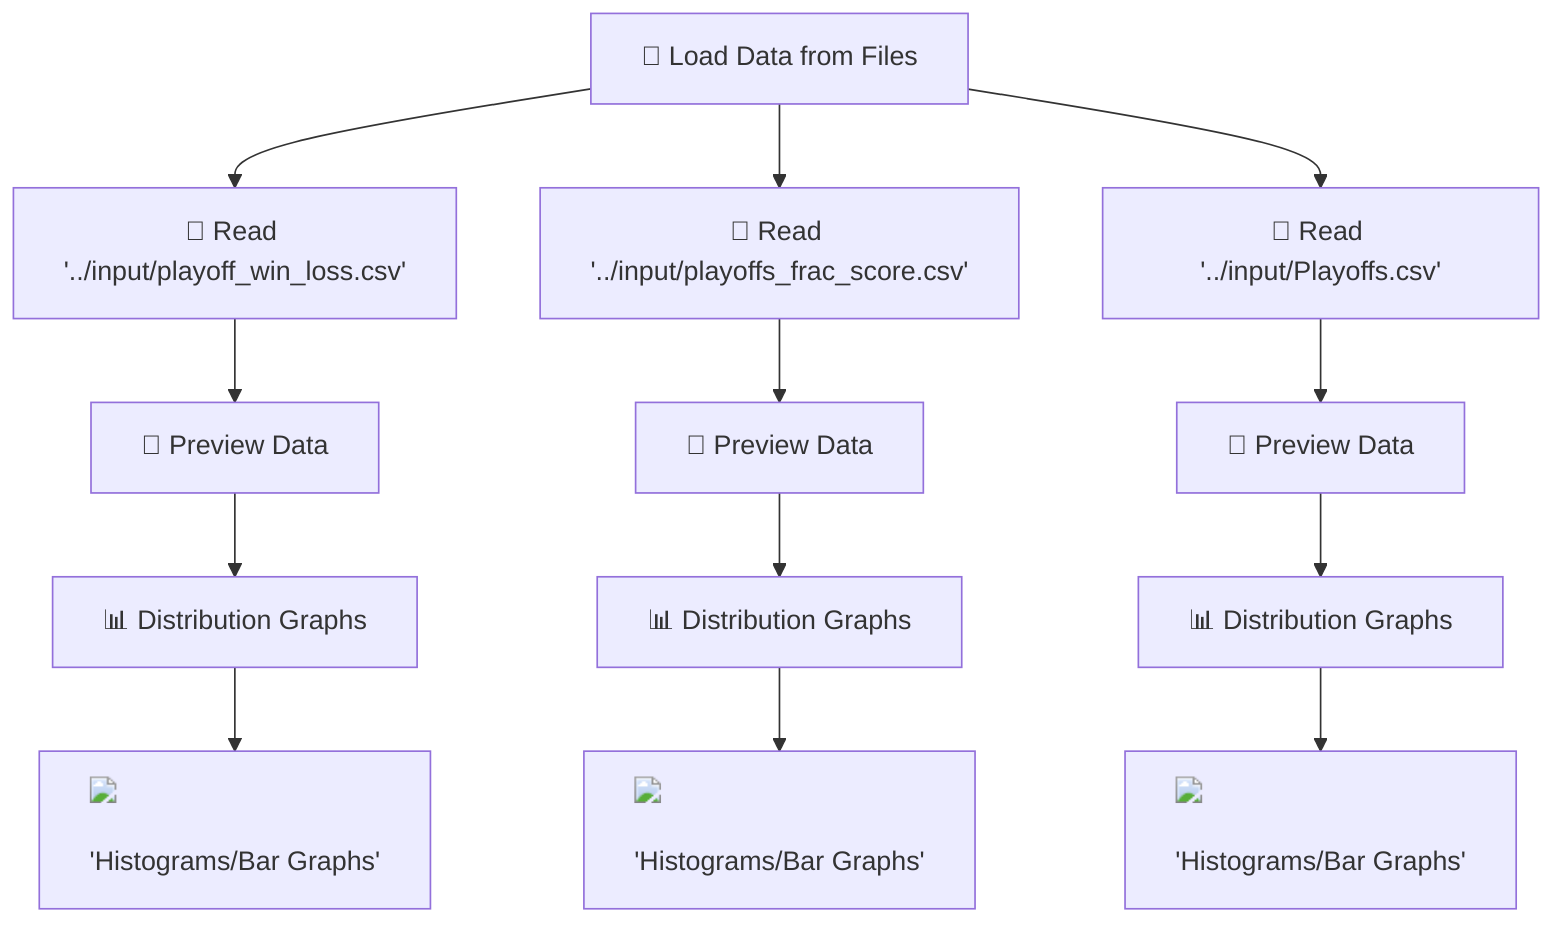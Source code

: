 flowchart TD
    A["📂 Load Data from Files"] --> B["📄 Read '../input/playoff_win_loss.csv'"]
    B --> C["📝 Preview Data"]
    C --> D["📊 Distribution Graphs"]
    
    A --> E["📄 Read '../input/playoffs_frac_score.csv'"]
    E --> F["📝 Preview Data"]
    F --> G["📊 Distribution Graphs"]

    A --> H["📄 Read '../input/Playoffs.csv'"]
    H --> I["📝 Preview Data"]
    I --> J["📊 Distribution Graphs"]

    D --> K["<img src='dummy_plots/hist_template.svg' /> <br/> 'Histograms/Bar Graphs'"]
    G --> L["<img src='dummy_plots/hist_template.svg' /> <br/> 'Histograms/Bar Graphs'"]
    J --> M["<img src='dummy_plots/hist_template.svg' /> <br/> 'Histograms/Bar Graphs'"]